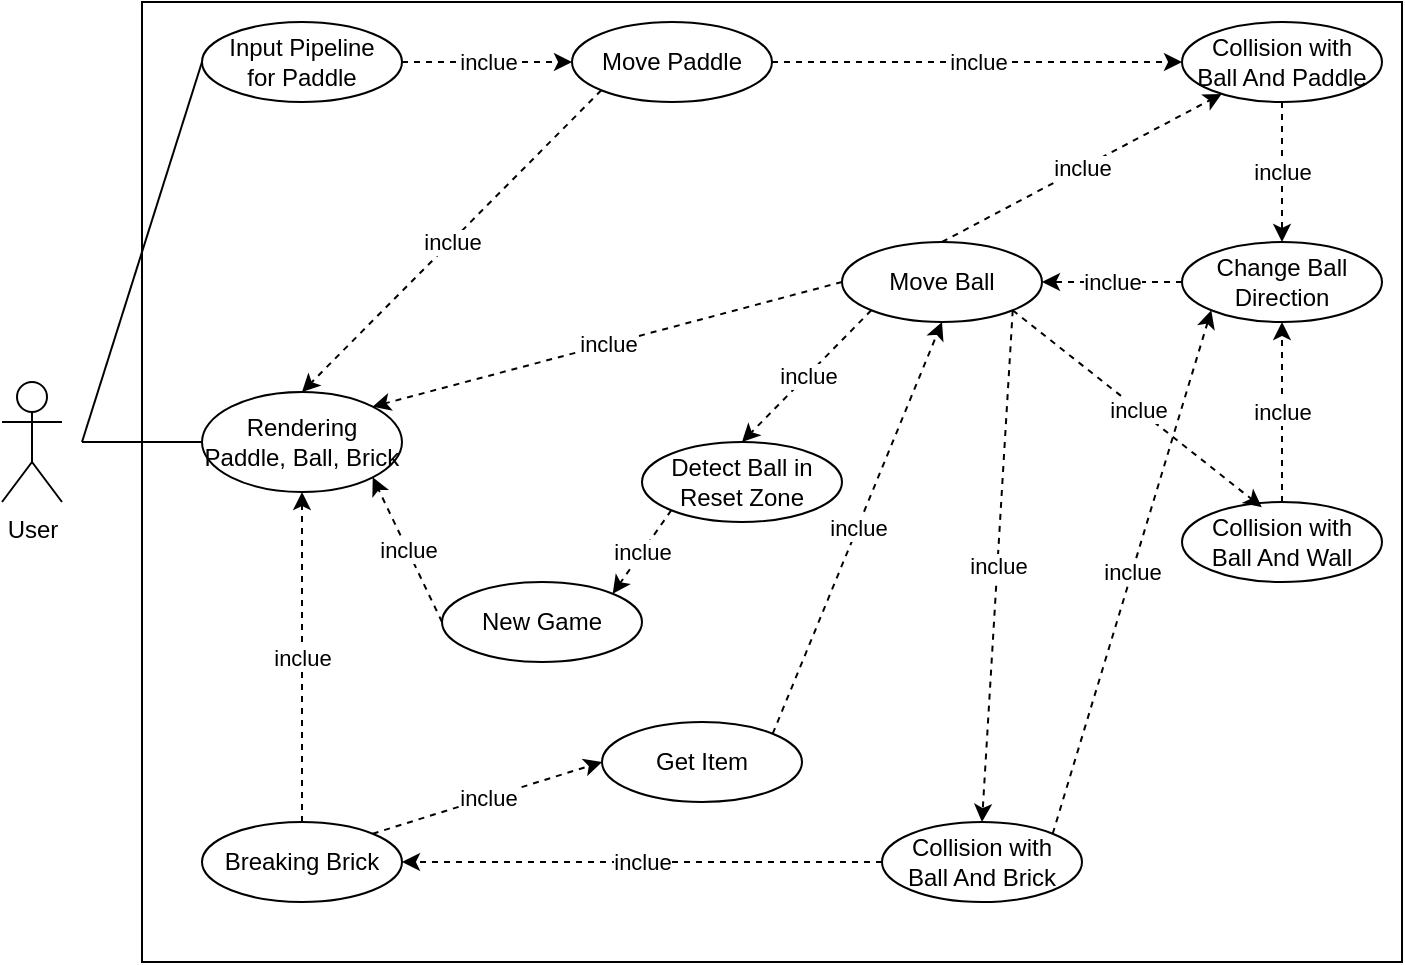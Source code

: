 <mxfile version="22.1.7" type="github">
  <diagram name="Page-1" id="5plmyteL5FaG14_j35b7">
    <mxGraphModel dx="727" dy="427" grid="1" gridSize="10" guides="1" tooltips="1" connect="1" arrows="1" fold="1" page="1" pageScale="1" pageWidth="850" pageHeight="1100" math="0" shadow="0">
      <root>
        <mxCell id="0" />
        <mxCell id="1" parent="0" />
        <mxCell id="H3gc-9jXIYk5QzrclJic-1" value="User" style="shape=umlActor;verticalLabelPosition=bottom;verticalAlign=top;html=1;outlineConnect=0;" parent="1" vertex="1">
          <mxGeometry x="90" y="270" width="30" height="60" as="geometry" />
        </mxCell>
        <mxCell id="H3gc-9jXIYk5QzrclJic-2" value="" style="rounded=0;whiteSpace=wrap;html=1;" parent="1" vertex="1">
          <mxGeometry x="160" y="80" width="630" height="480" as="geometry" />
        </mxCell>
        <mxCell id="H3gc-9jXIYk5QzrclJic-11" value="inclue" style="edgeStyle=orthogonalEdgeStyle;rounded=0;orthogonalLoop=1;jettySize=auto;html=1;dashed=1;" parent="1" source="H3gc-9jXIYk5QzrclJic-5" target="H3gc-9jXIYk5QzrclJic-9" edge="1">
          <mxGeometry relative="1" as="geometry" />
        </mxCell>
        <mxCell id="H3gc-9jXIYk5QzrclJic-5" value="Input Pipeline&lt;br&gt;for Paddle" style="ellipse;whiteSpace=wrap;html=1;" parent="1" vertex="1">
          <mxGeometry x="190" y="90" width="100" height="40" as="geometry" />
        </mxCell>
        <mxCell id="H3gc-9jXIYk5QzrclJic-6" value="Rendering Paddle, Ball, Brick" style="ellipse;whiteSpace=wrap;html=1;" parent="1" vertex="1">
          <mxGeometry x="190" y="275" width="100" height="50" as="geometry" />
        </mxCell>
        <mxCell id="H3gc-9jXIYk5QzrclJic-7" value="" style="endArrow=none;html=1;rounded=0;exitX=0;exitY=0.5;exitDx=0;exitDy=0;" parent="1" source="H3gc-9jXIYk5QzrclJic-6" edge="1">
          <mxGeometry width="50" height="50" relative="1" as="geometry">
            <mxPoint x="110" y="450" as="sourcePoint" />
            <mxPoint x="130" y="300" as="targetPoint" />
          </mxGeometry>
        </mxCell>
        <mxCell id="H3gc-9jXIYk5QzrclJic-8" value="" style="endArrow=none;html=1;rounded=0;entryX=0;entryY=0.5;entryDx=0;entryDy=0;" parent="1" target="H3gc-9jXIYk5QzrclJic-5" edge="1">
          <mxGeometry width="50" height="50" relative="1" as="geometry">
            <mxPoint x="130" y="300" as="sourcePoint" />
            <mxPoint x="130" y="190" as="targetPoint" />
          </mxGeometry>
        </mxCell>
        <mxCell id="H3gc-9jXIYk5QzrclJic-9" value="Move Paddle" style="ellipse;whiteSpace=wrap;html=1;" parent="1" vertex="1">
          <mxGeometry x="375" y="90" width="100" height="40" as="geometry" />
        </mxCell>
        <mxCell id="H3gc-9jXIYk5QzrclJic-13" value="" style="endArrow=classic;html=1;rounded=0;exitX=0;exitY=1;exitDx=0;exitDy=0;entryX=0.5;entryY=0;entryDx=0;entryDy=0;dashed=1;" parent="1" source="H3gc-9jXIYk5QzrclJic-9" target="H3gc-9jXIYk5QzrclJic-6" edge="1">
          <mxGeometry relative="1" as="geometry">
            <mxPoint x="330" y="340" as="sourcePoint" />
            <mxPoint x="430" y="340" as="targetPoint" />
          </mxGeometry>
        </mxCell>
        <mxCell id="H3gc-9jXIYk5QzrclJic-14" value="inclue" style="edgeLabel;resizable=0;html=1;align=center;verticalAlign=middle;" parent="H3gc-9jXIYk5QzrclJic-13" connectable="0" vertex="1">
          <mxGeometry relative="1" as="geometry" />
        </mxCell>
        <mxCell id="H3gc-9jXIYk5QzrclJic-16" value="Collision with&lt;br&gt;Ball And Paddle" style="ellipse;whiteSpace=wrap;html=1;" parent="1" vertex="1">
          <mxGeometry x="680" y="90" width="100" height="40" as="geometry" />
        </mxCell>
        <mxCell id="H3gc-9jXIYk5QzrclJic-17" value="" style="endArrow=classic;html=1;rounded=0;exitX=1;exitY=0.5;exitDx=0;exitDy=0;entryX=0;entryY=0.5;entryDx=0;entryDy=0;dashed=1;" parent="1" source="H3gc-9jXIYk5QzrclJic-9" target="H3gc-9jXIYk5QzrclJic-16" edge="1">
          <mxGeometry relative="1" as="geometry">
            <mxPoint x="335" y="214" as="sourcePoint" />
            <mxPoint x="250" y="390" as="targetPoint" />
          </mxGeometry>
        </mxCell>
        <mxCell id="H3gc-9jXIYk5QzrclJic-18" value="inclue" style="edgeLabel;resizable=0;html=1;align=center;verticalAlign=middle;" parent="H3gc-9jXIYk5QzrclJic-17" connectable="0" vertex="1">
          <mxGeometry relative="1" as="geometry" />
        </mxCell>
        <mxCell id="H3gc-9jXIYk5QzrclJic-19" value="Change Ball&lt;br&gt;Direction" style="ellipse;whiteSpace=wrap;html=1;" parent="1" vertex="1">
          <mxGeometry x="680" y="200" width="100" height="40" as="geometry" />
        </mxCell>
        <mxCell id="H3gc-9jXIYk5QzrclJic-20" value="" style="endArrow=classic;html=1;rounded=0;exitX=0.5;exitY=1;exitDx=0;exitDy=0;dashed=1;" parent="1" source="H3gc-9jXIYk5QzrclJic-16" target="H3gc-9jXIYk5QzrclJic-19" edge="1">
          <mxGeometry relative="1" as="geometry">
            <mxPoint x="420" y="200" as="sourcePoint" />
            <mxPoint x="480" y="200" as="targetPoint" />
          </mxGeometry>
        </mxCell>
        <mxCell id="H3gc-9jXIYk5QzrclJic-21" value="inclue" style="edgeLabel;resizable=0;html=1;align=center;verticalAlign=middle;" parent="H3gc-9jXIYk5QzrclJic-20" connectable="0" vertex="1">
          <mxGeometry relative="1" as="geometry" />
        </mxCell>
        <mxCell id="H3gc-9jXIYk5QzrclJic-22" value="Collision with&lt;br style=&quot;border-color: var(--border-color);&quot;&gt;Ball And Wall" style="ellipse;whiteSpace=wrap;html=1;" parent="1" vertex="1">
          <mxGeometry x="680" y="330" width="100" height="40" as="geometry" />
        </mxCell>
        <mxCell id="H3gc-9jXIYk5QzrclJic-23" value="" style="endArrow=classic;html=1;rounded=0;exitX=0.5;exitY=0;exitDx=0;exitDy=0;entryX=0.5;entryY=1;entryDx=0;entryDy=0;dashed=1;" parent="1" source="H3gc-9jXIYk5QzrclJic-22" target="H3gc-9jXIYk5QzrclJic-19" edge="1">
          <mxGeometry relative="1" as="geometry">
            <mxPoint x="420" y="200" as="sourcePoint" />
            <mxPoint x="480" y="200" as="targetPoint" />
          </mxGeometry>
        </mxCell>
        <mxCell id="H3gc-9jXIYk5QzrclJic-24" value="inclue" style="edgeLabel;resizable=0;html=1;align=center;verticalAlign=middle;" parent="H3gc-9jXIYk5QzrclJic-23" connectable="0" vertex="1">
          <mxGeometry relative="1" as="geometry" />
        </mxCell>
        <mxCell id="H3gc-9jXIYk5QzrclJic-25" value="Move Ball" style="ellipse;whiteSpace=wrap;html=1;" parent="1" vertex="1">
          <mxGeometry x="510" y="200" width="100" height="40" as="geometry" />
        </mxCell>
        <mxCell id="H3gc-9jXIYk5QzrclJic-26" value="" style="endArrow=classic;html=1;rounded=0;entryX=1;entryY=0.5;entryDx=0;entryDy=0;dashed=1;" parent="1" source="H3gc-9jXIYk5QzrclJic-19" target="H3gc-9jXIYk5QzrclJic-25" edge="1">
          <mxGeometry relative="1" as="geometry">
            <mxPoint x="530" y="390" as="sourcePoint" />
            <mxPoint x="530" y="330" as="targetPoint" />
          </mxGeometry>
        </mxCell>
        <mxCell id="H3gc-9jXIYk5QzrclJic-27" value="inclue" style="edgeLabel;resizable=0;html=1;align=center;verticalAlign=middle;" parent="H3gc-9jXIYk5QzrclJic-26" connectable="0" vertex="1">
          <mxGeometry relative="1" as="geometry" />
        </mxCell>
        <mxCell id="H3gc-9jXIYk5QzrclJic-28" value="" style="endArrow=classic;html=1;rounded=0;exitX=0;exitY=0.5;exitDx=0;exitDy=0;entryX=1;entryY=0;entryDx=0;entryDy=0;dashed=1;" parent="1" source="H3gc-9jXIYk5QzrclJic-25" target="H3gc-9jXIYk5QzrclJic-6" edge="1">
          <mxGeometry relative="1" as="geometry">
            <mxPoint x="399" y="134" as="sourcePoint" />
            <mxPoint x="250" y="390" as="targetPoint" />
          </mxGeometry>
        </mxCell>
        <mxCell id="H3gc-9jXIYk5QzrclJic-29" value="inclue" style="edgeLabel;resizable=0;html=1;align=center;verticalAlign=middle;" parent="H3gc-9jXIYk5QzrclJic-28" connectable="0" vertex="1">
          <mxGeometry relative="1" as="geometry" />
        </mxCell>
        <mxCell id="H3gc-9jXIYk5QzrclJic-30" value="" style="endArrow=classic;html=1;rounded=0;exitX=1;exitY=1;exitDx=0;exitDy=0;entryX=0.399;entryY=0.065;entryDx=0;entryDy=0;dashed=1;entryPerimeter=0;" parent="1" source="H3gc-9jXIYk5QzrclJic-25" target="H3gc-9jXIYk5QzrclJic-22" edge="1">
          <mxGeometry relative="1" as="geometry">
            <mxPoint x="385" y="230" as="sourcePoint" />
            <mxPoint x="286" y="397" as="targetPoint" />
          </mxGeometry>
        </mxCell>
        <mxCell id="H3gc-9jXIYk5QzrclJic-31" value="inclue" style="edgeLabel;resizable=0;html=1;align=center;verticalAlign=middle;" parent="H3gc-9jXIYk5QzrclJic-30" connectable="0" vertex="1">
          <mxGeometry relative="1" as="geometry" />
        </mxCell>
        <mxCell id="H3gc-9jXIYk5QzrclJic-32" value="Collision with&lt;br style=&quot;border-color: var(--border-color);&quot;&gt;Ball And Brick" style="ellipse;whiteSpace=wrap;html=1;" parent="1" vertex="1">
          <mxGeometry x="530" y="490" width="100" height="40" as="geometry" />
        </mxCell>
        <mxCell id="H3gc-9jXIYk5QzrclJic-33" value="" style="endArrow=classic;html=1;rounded=0;exitX=1;exitY=1;exitDx=0;exitDy=0;entryX=0.5;entryY=0;entryDx=0;entryDy=0;dashed=1;" parent="1" source="H3gc-9jXIYk5QzrclJic-25" target="H3gc-9jXIYk5QzrclJic-32" edge="1">
          <mxGeometry relative="1" as="geometry">
            <mxPoint x="560" y="250" as="sourcePoint" />
            <mxPoint x="730" y="343" as="targetPoint" />
          </mxGeometry>
        </mxCell>
        <mxCell id="H3gc-9jXIYk5QzrclJic-34" value="inclue" style="edgeLabel;resizable=0;html=1;align=center;verticalAlign=middle;" parent="H3gc-9jXIYk5QzrclJic-33" connectable="0" vertex="1">
          <mxGeometry relative="1" as="geometry" />
        </mxCell>
        <mxCell id="H3gc-9jXIYk5QzrclJic-35" value="Breaking Brick" style="ellipse;whiteSpace=wrap;html=1;" parent="1" vertex="1">
          <mxGeometry x="190" y="490" width="100" height="40" as="geometry" />
        </mxCell>
        <mxCell id="H3gc-9jXIYk5QzrclJic-37" value="" style="endArrow=classic;html=1;rounded=0;exitX=0;exitY=0.5;exitDx=0;exitDy=0;entryX=1;entryY=0.5;entryDx=0;entryDy=0;dashed=1;" parent="1" source="H3gc-9jXIYk5QzrclJic-32" target="H3gc-9jXIYk5QzrclJic-35" edge="1">
          <mxGeometry relative="1" as="geometry">
            <mxPoint x="560" y="250" as="sourcePoint" />
            <mxPoint x="560" y="340" as="targetPoint" />
          </mxGeometry>
        </mxCell>
        <mxCell id="H3gc-9jXIYk5QzrclJic-38" value="inclue" style="edgeLabel;resizable=0;html=1;align=center;verticalAlign=middle;" parent="H3gc-9jXIYk5QzrclJic-37" connectable="0" vertex="1">
          <mxGeometry relative="1" as="geometry" />
        </mxCell>
        <mxCell id="H3gc-9jXIYk5QzrclJic-39" value="" style="endArrow=classic;html=1;rounded=0;exitX=0.5;exitY=0;exitDx=0;exitDy=0;entryX=0.5;entryY=1;entryDx=0;entryDy=0;dashed=1;" parent="1" source="H3gc-9jXIYk5QzrclJic-35" target="H3gc-9jXIYk5QzrclJic-6" edge="1">
          <mxGeometry relative="1" as="geometry">
            <mxPoint x="560" y="380" as="sourcePoint" />
            <mxPoint x="560" y="420" as="targetPoint" />
          </mxGeometry>
        </mxCell>
        <mxCell id="H3gc-9jXIYk5QzrclJic-40" value="inclue" style="edgeLabel;resizable=0;html=1;align=center;verticalAlign=middle;" parent="H3gc-9jXIYk5QzrclJic-39" connectable="0" vertex="1">
          <mxGeometry relative="1" as="geometry" />
        </mxCell>
        <mxCell id="9-xEqFb8aDXo_POYakH0-1" value="Get Item" style="ellipse;whiteSpace=wrap;html=1;" parent="1" vertex="1">
          <mxGeometry x="390" y="440" width="100" height="40" as="geometry" />
        </mxCell>
        <mxCell id="9-xEqFb8aDXo_POYakH0-2" value="" style="endArrow=classic;html=1;rounded=0;exitX=1;exitY=0;exitDx=0;exitDy=0;entryX=0;entryY=0.5;entryDx=0;entryDy=0;dashed=1;" parent="1" source="H3gc-9jXIYk5QzrclJic-35" target="9-xEqFb8aDXo_POYakH0-1" edge="1">
          <mxGeometry relative="1" as="geometry">
            <mxPoint x="435" y="380" as="sourcePoint" />
            <mxPoint x="430" y="430" as="targetPoint" />
          </mxGeometry>
        </mxCell>
        <mxCell id="9-xEqFb8aDXo_POYakH0-3" value="inclue" style="edgeLabel;resizable=0;html=1;align=center;verticalAlign=middle;" parent="9-xEqFb8aDXo_POYakH0-2" connectable="0" vertex="1">
          <mxGeometry relative="1" as="geometry" />
        </mxCell>
        <mxCell id="9-xEqFb8aDXo_POYakH0-5" value="" style="endArrow=classic;html=1;rounded=0;exitX=1;exitY=0;exitDx=0;exitDy=0;entryX=0.5;entryY=1;entryDx=0;entryDy=0;dashed=1;" parent="1" source="9-xEqFb8aDXo_POYakH0-1" target="H3gc-9jXIYk5QzrclJic-25" edge="1">
          <mxGeometry relative="1" as="geometry">
            <mxPoint x="300" y="500" as="sourcePoint" />
            <mxPoint x="385" y="500" as="targetPoint" />
          </mxGeometry>
        </mxCell>
        <mxCell id="9-xEqFb8aDXo_POYakH0-6" value="inclue" style="edgeLabel;resizable=0;html=1;align=center;verticalAlign=middle;" parent="9-xEqFb8aDXo_POYakH0-5" connectable="0" vertex="1">
          <mxGeometry relative="1" as="geometry" />
        </mxCell>
        <mxCell id="9-xEqFb8aDXo_POYakH0-7" value="Detect Ball in Reset Zone" style="ellipse;whiteSpace=wrap;html=1;" parent="1" vertex="1">
          <mxGeometry x="410" y="300" width="100" height="40" as="geometry" />
        </mxCell>
        <mxCell id="9-xEqFb8aDXo_POYakH0-8" value="" style="endArrow=classic;html=1;rounded=0;exitX=0;exitY=1;exitDx=0;exitDy=0;entryX=0.5;entryY=0;entryDx=0;entryDy=0;dashed=1;" parent="1" source="H3gc-9jXIYk5QzrclJic-25" target="9-xEqFb8aDXo_POYakH0-7" edge="1">
          <mxGeometry relative="1" as="geometry">
            <mxPoint x="520" y="230" as="sourcePoint" />
            <mxPoint x="286" y="292" as="targetPoint" />
          </mxGeometry>
        </mxCell>
        <mxCell id="9-xEqFb8aDXo_POYakH0-9" value="inclue" style="edgeLabel;resizable=0;html=1;align=center;verticalAlign=middle;" parent="9-xEqFb8aDXo_POYakH0-8" connectable="0" vertex="1">
          <mxGeometry relative="1" as="geometry" />
        </mxCell>
        <mxCell id="9-xEqFb8aDXo_POYakH0-10" value="New Game" style="ellipse;whiteSpace=wrap;html=1;" parent="1" vertex="1">
          <mxGeometry x="310" y="370" width="100" height="40" as="geometry" />
        </mxCell>
        <mxCell id="9-xEqFb8aDXo_POYakH0-11" value="" style="endArrow=classic;html=1;rounded=0;exitX=0;exitY=1;exitDx=0;exitDy=0;entryX=1;entryY=0;entryDx=0;entryDy=0;dashed=1;" parent="1" source="9-xEqFb8aDXo_POYakH0-7" target="9-xEqFb8aDXo_POYakH0-10" edge="1">
          <mxGeometry relative="1" as="geometry">
            <mxPoint x="535" y="244" as="sourcePoint" />
            <mxPoint x="470" y="310" as="targetPoint" />
          </mxGeometry>
        </mxCell>
        <mxCell id="9-xEqFb8aDXo_POYakH0-12" value="inclue" style="edgeLabel;resizable=0;html=1;align=center;verticalAlign=middle;" parent="9-xEqFb8aDXo_POYakH0-11" connectable="0" vertex="1">
          <mxGeometry relative="1" as="geometry" />
        </mxCell>
        <mxCell id="9-xEqFb8aDXo_POYakH0-15" value="" style="endArrow=classic;html=1;rounded=0;exitX=0;exitY=0.5;exitDx=0;exitDy=0;entryX=1;entryY=1;entryDx=0;entryDy=0;dashed=1;" parent="1" source="9-xEqFb8aDXo_POYakH0-10" target="H3gc-9jXIYk5QzrclJic-6" edge="1">
          <mxGeometry relative="1" as="geometry">
            <mxPoint x="435" y="344" as="sourcePoint" />
            <mxPoint x="405" y="386" as="targetPoint" />
          </mxGeometry>
        </mxCell>
        <mxCell id="9-xEqFb8aDXo_POYakH0-16" value="inclue" style="edgeLabel;resizable=0;html=1;align=center;verticalAlign=middle;" parent="9-xEqFb8aDXo_POYakH0-15" connectable="0" vertex="1">
          <mxGeometry relative="1" as="geometry" />
        </mxCell>
        <mxCell id="9-xEqFb8aDXo_POYakH0-19" value="" style="endArrow=classic;html=1;rounded=0;exitX=1;exitY=0;exitDx=0;exitDy=0;entryX=0;entryY=1;entryDx=0;entryDy=0;dashed=1;" parent="1" source="H3gc-9jXIYk5QzrclJic-32" target="H3gc-9jXIYk5QzrclJic-19" edge="1">
          <mxGeometry relative="1" as="geometry">
            <mxPoint x="740" y="500" as="sourcePoint" />
            <mxPoint x="740" y="250" as="targetPoint" />
          </mxGeometry>
        </mxCell>
        <mxCell id="9-xEqFb8aDXo_POYakH0-20" value="inclue" style="edgeLabel;resizable=0;html=1;align=center;verticalAlign=middle;" parent="9-xEqFb8aDXo_POYakH0-19" connectable="0" vertex="1">
          <mxGeometry relative="1" as="geometry" />
        </mxCell>
        <mxCell id="e-o5EbFfVJCyv_4SF-Vz-1" value="" style="endArrow=classic;html=1;rounded=0;exitX=0.5;exitY=0;exitDx=0;exitDy=0;dashed=1;" edge="1" parent="1" source="H3gc-9jXIYk5QzrclJic-25" target="H3gc-9jXIYk5QzrclJic-16">
          <mxGeometry relative="1" as="geometry">
            <mxPoint x="535" y="244" as="sourcePoint" />
            <mxPoint x="470" y="310" as="targetPoint" />
          </mxGeometry>
        </mxCell>
        <mxCell id="e-o5EbFfVJCyv_4SF-Vz-2" value="inclue" style="edgeLabel;resizable=0;html=1;align=center;verticalAlign=middle;" connectable="0" vertex="1" parent="e-o5EbFfVJCyv_4SF-Vz-1">
          <mxGeometry relative="1" as="geometry" />
        </mxCell>
      </root>
    </mxGraphModel>
  </diagram>
</mxfile>
